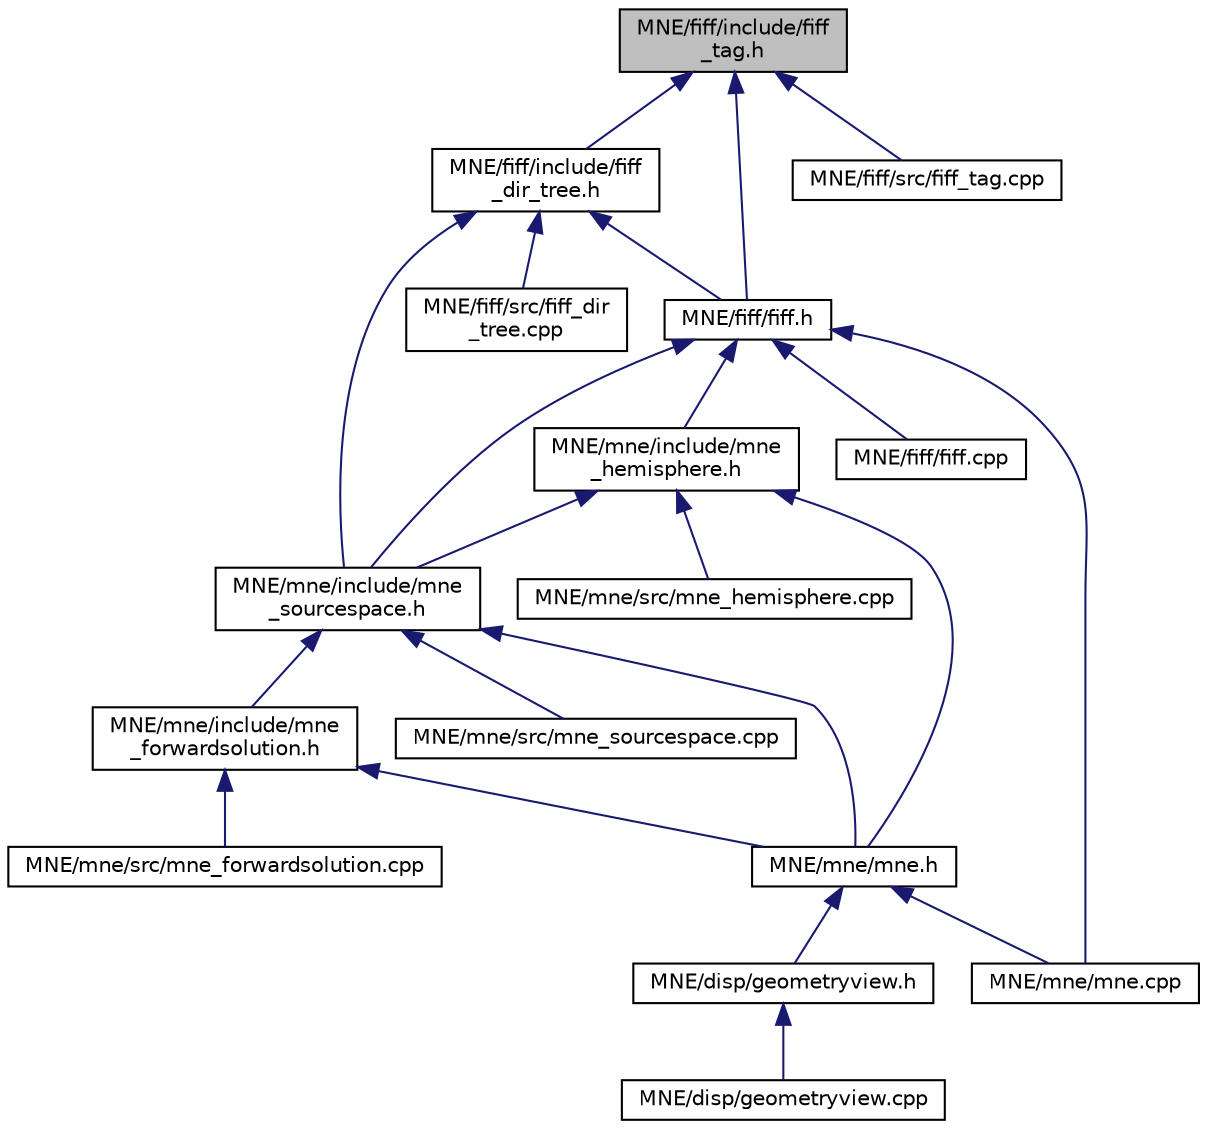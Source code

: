 digraph "MNE/fiff/include/fiff_tag.h"
{
  edge [fontname="Helvetica",fontsize="10",labelfontname="Helvetica",labelfontsize="10"];
  node [fontname="Helvetica",fontsize="10",shape=record];
  Node1 [label="MNE/fiff/include/fiff\l_tag.h",height=0.2,width=0.4,color="black", fillcolor="grey75", style="filled" fontcolor="black"];
  Node1 -> Node2 [dir="back",color="midnightblue",fontsize="10",style="solid",fontname="Helvetica"];
  Node2 [label="MNE/fiff/include/fiff\l_dir_tree.h",height=0.2,width=0.4,color="black", fillcolor="white", style="filled",URL="$fiff__dir__tree_8h.html",tooltip="ToDo Documentation..."];
  Node2 -> Node3 [dir="back",color="midnightblue",fontsize="10",style="solid",fontname="Helvetica"];
  Node3 [label="MNE/fiff/fiff.h",height=0.2,width=0.4,color="black", fillcolor="white", style="filled",URL="$fiff_8h.html",tooltip="ToDo Documentation..."];
  Node3 -> Node4 [dir="back",color="midnightblue",fontsize="10",style="solid",fontname="Helvetica"];
  Node4 [label="MNE/mne/include/mne\l_hemisphere.h",height=0.2,width=0.4,color="black", fillcolor="white", style="filled",URL="$mne__hemisphere_8h.html",tooltip="ToDo Documentation..."];
  Node4 -> Node5 [dir="back",color="midnightblue",fontsize="10",style="solid",fontname="Helvetica"];
  Node5 [label="MNE/mne/include/mne\l_sourcespace.h",height=0.2,width=0.4,color="black", fillcolor="white", style="filled",URL="$mne__sourcespace_8h.html",tooltip="ToDo Documentation..."];
  Node5 -> Node6 [dir="back",color="midnightblue",fontsize="10",style="solid",fontname="Helvetica"];
  Node6 [label="MNE/mne/include/mne\l_forwardsolution.h",height=0.2,width=0.4,color="black", fillcolor="white", style="filled",URL="$mne__forwardsolution_8h.html",tooltip="ToDo Documentation..."];
  Node6 -> Node7 [dir="back",color="midnightblue",fontsize="10",style="solid",fontname="Helvetica"];
  Node7 [label="MNE/mne/mne.h",height=0.2,width=0.4,color="black", fillcolor="white", style="filled",URL="$mne_8h.html",tooltip="ToDo Documentation..."];
  Node7 -> Node8 [dir="back",color="midnightblue",fontsize="10",style="solid",fontname="Helvetica"];
  Node8 [label="MNE/disp/geometryview.h",height=0.2,width=0.4,color="black", fillcolor="white", style="filled",URL="$geometryview_8h.html",tooltip="ToDo Documentation..."];
  Node8 -> Node9 [dir="back",color="midnightblue",fontsize="10",style="solid",fontname="Helvetica"];
  Node9 [label="MNE/disp/geometryview.cpp",height=0.2,width=0.4,color="black", fillcolor="white", style="filled",URL="$geometryview_8cpp.html",tooltip="ToDo Documentation..."];
  Node7 -> Node10 [dir="back",color="midnightblue",fontsize="10",style="solid",fontname="Helvetica"];
  Node10 [label="MNE/mne/mne.cpp",height=0.2,width=0.4,color="black", fillcolor="white", style="filled",URL="$mne_8cpp.html",tooltip="ToDo Documentation..."];
  Node6 -> Node11 [dir="back",color="midnightblue",fontsize="10",style="solid",fontname="Helvetica"];
  Node11 [label="MNE/mne/src/mne_forwardsolution.cpp",height=0.2,width=0.4,color="black", fillcolor="white", style="filled",URL="$mne__forwardsolution_8cpp.html",tooltip="ToDo Documentation..."];
  Node5 -> Node7 [dir="back",color="midnightblue",fontsize="10",style="solid",fontname="Helvetica"];
  Node5 -> Node12 [dir="back",color="midnightblue",fontsize="10",style="solid",fontname="Helvetica"];
  Node12 [label="MNE/mne/src/mne_sourcespace.cpp",height=0.2,width=0.4,color="black", fillcolor="white", style="filled",URL="$mne__sourcespace_8cpp.html",tooltip="ToDo Documentation..."];
  Node4 -> Node7 [dir="back",color="midnightblue",fontsize="10",style="solid",fontname="Helvetica"];
  Node4 -> Node13 [dir="back",color="midnightblue",fontsize="10",style="solid",fontname="Helvetica"];
  Node13 [label="MNE/mne/src/mne_hemisphere.cpp",height=0.2,width=0.4,color="black", fillcolor="white", style="filled",URL="$mne__hemisphere_8cpp.html",tooltip="ToDo Documentation..."];
  Node3 -> Node5 [dir="back",color="midnightblue",fontsize="10",style="solid",fontname="Helvetica"];
  Node3 -> Node14 [dir="back",color="midnightblue",fontsize="10",style="solid",fontname="Helvetica"];
  Node14 [label="MNE/fiff/fiff.cpp",height=0.2,width=0.4,color="black", fillcolor="white", style="filled",URL="$fiff_8cpp.html",tooltip="ToDo Documentation..."];
  Node3 -> Node10 [dir="back",color="midnightblue",fontsize="10",style="solid",fontname="Helvetica"];
  Node2 -> Node5 [dir="back",color="midnightblue",fontsize="10",style="solid",fontname="Helvetica"];
  Node2 -> Node15 [dir="back",color="midnightblue",fontsize="10",style="solid",fontname="Helvetica"];
  Node15 [label="MNE/fiff/src/fiff_dir\l_tree.cpp",height=0.2,width=0.4,color="black", fillcolor="white", style="filled",URL="$fiff__dir__tree_8cpp.html",tooltip="ToDo Documentation..."];
  Node1 -> Node3 [dir="back",color="midnightblue",fontsize="10",style="solid",fontname="Helvetica"];
  Node1 -> Node16 [dir="back",color="midnightblue",fontsize="10",style="solid",fontname="Helvetica"];
  Node16 [label="MNE/fiff/src/fiff_tag.cpp",height=0.2,width=0.4,color="black", fillcolor="white", style="filled",URL="$fiff__tag_8cpp.html",tooltip="ToDo Documentation..."];
}
